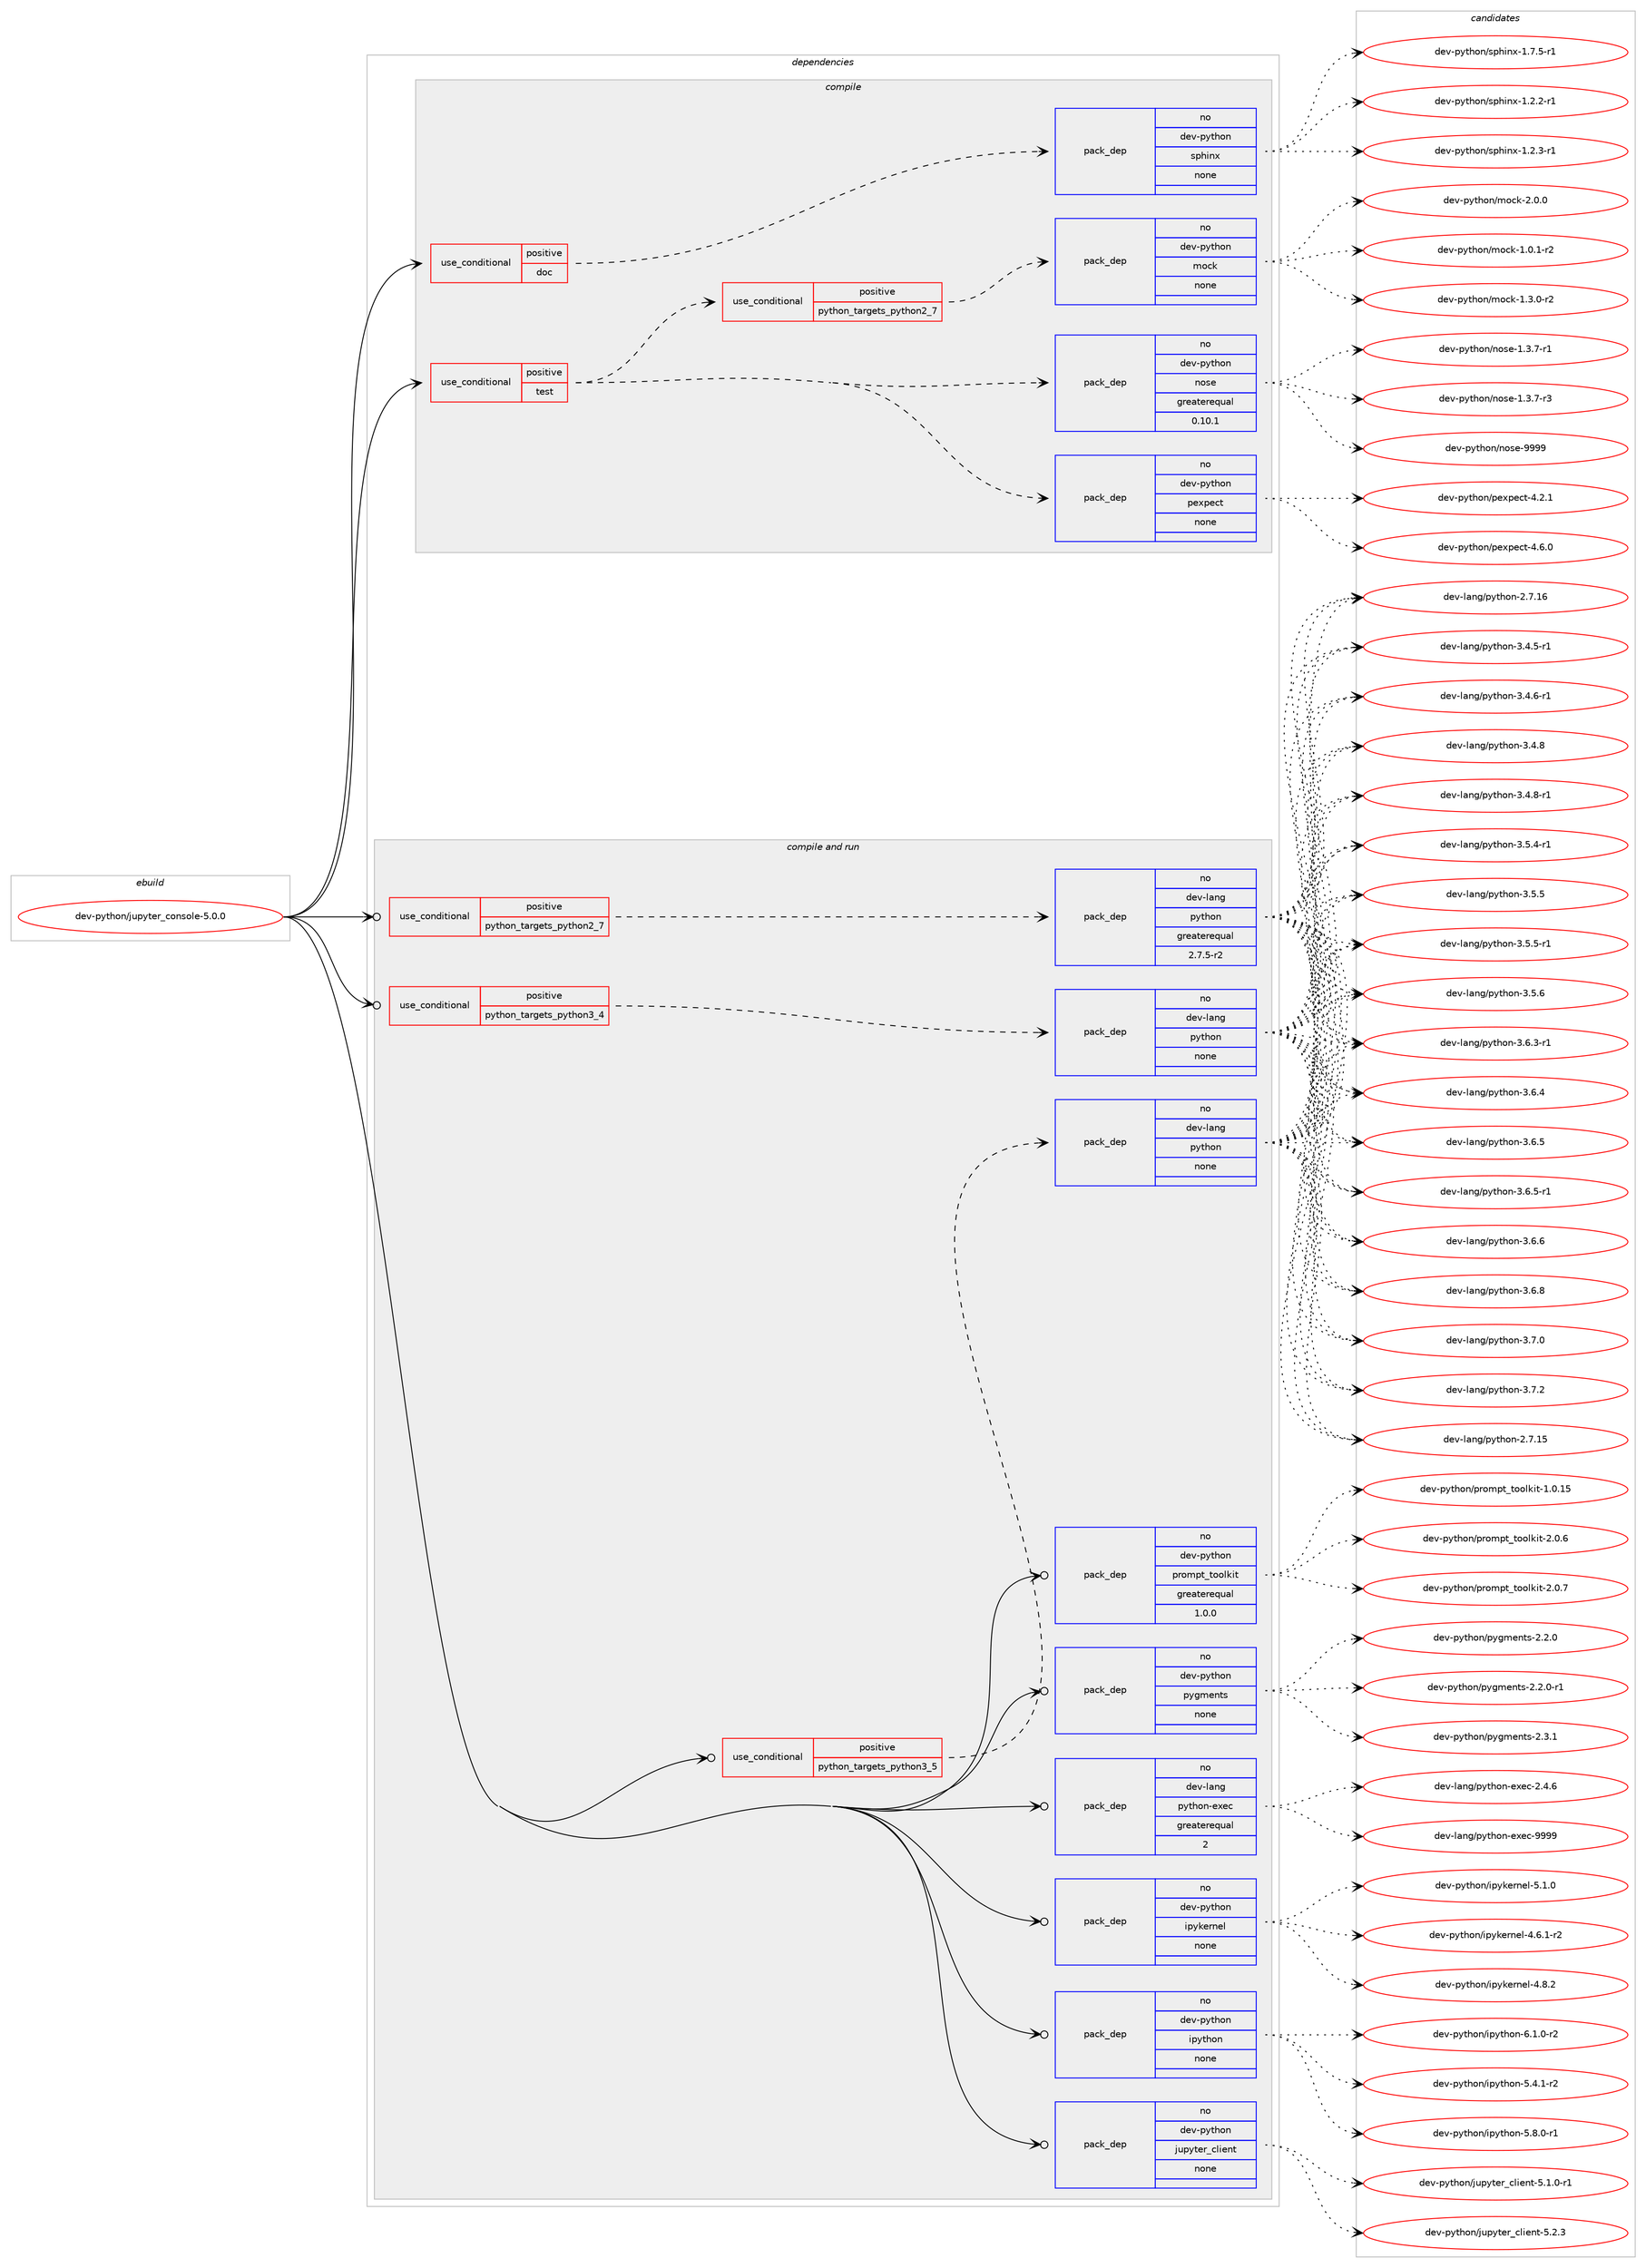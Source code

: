 digraph prolog {

# *************
# Graph options
# *************

newrank=true;
concentrate=true;
compound=true;
graph [rankdir=LR,fontname=Helvetica,fontsize=10,ranksep=1.5];#, ranksep=2.5, nodesep=0.2];
edge  [arrowhead=vee];
node  [fontname=Helvetica,fontsize=10];

# **********
# The ebuild
# **********

subgraph cluster_leftcol {
color=gray;
rank=same;
label=<<i>ebuild</i>>;
id [label="dev-python/jupyter_console-5.0.0", color=red, width=4, href="../dev-python/jupyter_console-5.0.0.svg"];
}

# ****************
# The dependencies
# ****************

subgraph cluster_midcol {
color=gray;
label=<<i>dependencies</i>>;
subgraph cluster_compile {
fillcolor="#eeeeee";
style=filled;
label=<<i>compile</i>>;
subgraph cond376557 {
dependency1416081 [label=<<TABLE BORDER="0" CELLBORDER="1" CELLSPACING="0" CELLPADDING="4"><TR><TD ROWSPAN="3" CELLPADDING="10">use_conditional</TD></TR><TR><TD>positive</TD></TR><TR><TD>doc</TD></TR></TABLE>>, shape=none, color=red];
subgraph pack1016252 {
dependency1416082 [label=<<TABLE BORDER="0" CELLBORDER="1" CELLSPACING="0" CELLPADDING="4" WIDTH="220"><TR><TD ROWSPAN="6" CELLPADDING="30">pack_dep</TD></TR><TR><TD WIDTH="110">no</TD></TR><TR><TD>dev-python</TD></TR><TR><TD>sphinx</TD></TR><TR><TD>none</TD></TR><TR><TD></TD></TR></TABLE>>, shape=none, color=blue];
}
dependency1416081:e -> dependency1416082:w [weight=20,style="dashed",arrowhead="vee"];
}
id:e -> dependency1416081:w [weight=20,style="solid",arrowhead="vee"];
subgraph cond376558 {
dependency1416083 [label=<<TABLE BORDER="0" CELLBORDER="1" CELLSPACING="0" CELLPADDING="4"><TR><TD ROWSPAN="3" CELLPADDING="10">use_conditional</TD></TR><TR><TD>positive</TD></TR><TR><TD>test</TD></TR></TABLE>>, shape=none, color=red];
subgraph cond376559 {
dependency1416084 [label=<<TABLE BORDER="0" CELLBORDER="1" CELLSPACING="0" CELLPADDING="4"><TR><TD ROWSPAN="3" CELLPADDING="10">use_conditional</TD></TR><TR><TD>positive</TD></TR><TR><TD>python_targets_python2_7</TD></TR></TABLE>>, shape=none, color=red];
subgraph pack1016253 {
dependency1416085 [label=<<TABLE BORDER="0" CELLBORDER="1" CELLSPACING="0" CELLPADDING="4" WIDTH="220"><TR><TD ROWSPAN="6" CELLPADDING="30">pack_dep</TD></TR><TR><TD WIDTH="110">no</TD></TR><TR><TD>dev-python</TD></TR><TR><TD>mock</TD></TR><TR><TD>none</TD></TR><TR><TD></TD></TR></TABLE>>, shape=none, color=blue];
}
dependency1416084:e -> dependency1416085:w [weight=20,style="dashed",arrowhead="vee"];
}
dependency1416083:e -> dependency1416084:w [weight=20,style="dashed",arrowhead="vee"];
subgraph pack1016254 {
dependency1416086 [label=<<TABLE BORDER="0" CELLBORDER="1" CELLSPACING="0" CELLPADDING="4" WIDTH="220"><TR><TD ROWSPAN="6" CELLPADDING="30">pack_dep</TD></TR><TR><TD WIDTH="110">no</TD></TR><TR><TD>dev-python</TD></TR><TR><TD>pexpect</TD></TR><TR><TD>none</TD></TR><TR><TD></TD></TR></TABLE>>, shape=none, color=blue];
}
dependency1416083:e -> dependency1416086:w [weight=20,style="dashed",arrowhead="vee"];
subgraph pack1016255 {
dependency1416087 [label=<<TABLE BORDER="0" CELLBORDER="1" CELLSPACING="0" CELLPADDING="4" WIDTH="220"><TR><TD ROWSPAN="6" CELLPADDING="30">pack_dep</TD></TR><TR><TD WIDTH="110">no</TD></TR><TR><TD>dev-python</TD></TR><TR><TD>nose</TD></TR><TR><TD>greaterequal</TD></TR><TR><TD>0.10.1</TD></TR></TABLE>>, shape=none, color=blue];
}
dependency1416083:e -> dependency1416087:w [weight=20,style="dashed",arrowhead="vee"];
}
id:e -> dependency1416083:w [weight=20,style="solid",arrowhead="vee"];
}
subgraph cluster_compileandrun {
fillcolor="#eeeeee";
style=filled;
label=<<i>compile and run</i>>;
subgraph cond376560 {
dependency1416088 [label=<<TABLE BORDER="0" CELLBORDER="1" CELLSPACING="0" CELLPADDING="4"><TR><TD ROWSPAN="3" CELLPADDING="10">use_conditional</TD></TR><TR><TD>positive</TD></TR><TR><TD>python_targets_python2_7</TD></TR></TABLE>>, shape=none, color=red];
subgraph pack1016256 {
dependency1416089 [label=<<TABLE BORDER="0" CELLBORDER="1" CELLSPACING="0" CELLPADDING="4" WIDTH="220"><TR><TD ROWSPAN="6" CELLPADDING="30">pack_dep</TD></TR><TR><TD WIDTH="110">no</TD></TR><TR><TD>dev-lang</TD></TR><TR><TD>python</TD></TR><TR><TD>greaterequal</TD></TR><TR><TD>2.7.5-r2</TD></TR></TABLE>>, shape=none, color=blue];
}
dependency1416088:e -> dependency1416089:w [weight=20,style="dashed",arrowhead="vee"];
}
id:e -> dependency1416088:w [weight=20,style="solid",arrowhead="odotvee"];
subgraph cond376561 {
dependency1416090 [label=<<TABLE BORDER="0" CELLBORDER="1" CELLSPACING="0" CELLPADDING="4"><TR><TD ROWSPAN="3" CELLPADDING="10">use_conditional</TD></TR><TR><TD>positive</TD></TR><TR><TD>python_targets_python3_4</TD></TR></TABLE>>, shape=none, color=red];
subgraph pack1016257 {
dependency1416091 [label=<<TABLE BORDER="0" CELLBORDER="1" CELLSPACING="0" CELLPADDING="4" WIDTH="220"><TR><TD ROWSPAN="6" CELLPADDING="30">pack_dep</TD></TR><TR><TD WIDTH="110">no</TD></TR><TR><TD>dev-lang</TD></TR><TR><TD>python</TD></TR><TR><TD>none</TD></TR><TR><TD></TD></TR></TABLE>>, shape=none, color=blue];
}
dependency1416090:e -> dependency1416091:w [weight=20,style="dashed",arrowhead="vee"];
}
id:e -> dependency1416090:w [weight=20,style="solid",arrowhead="odotvee"];
subgraph cond376562 {
dependency1416092 [label=<<TABLE BORDER="0" CELLBORDER="1" CELLSPACING="0" CELLPADDING="4"><TR><TD ROWSPAN="3" CELLPADDING="10">use_conditional</TD></TR><TR><TD>positive</TD></TR><TR><TD>python_targets_python3_5</TD></TR></TABLE>>, shape=none, color=red];
subgraph pack1016258 {
dependency1416093 [label=<<TABLE BORDER="0" CELLBORDER="1" CELLSPACING="0" CELLPADDING="4" WIDTH="220"><TR><TD ROWSPAN="6" CELLPADDING="30">pack_dep</TD></TR><TR><TD WIDTH="110">no</TD></TR><TR><TD>dev-lang</TD></TR><TR><TD>python</TD></TR><TR><TD>none</TD></TR><TR><TD></TD></TR></TABLE>>, shape=none, color=blue];
}
dependency1416092:e -> dependency1416093:w [weight=20,style="dashed",arrowhead="vee"];
}
id:e -> dependency1416092:w [weight=20,style="solid",arrowhead="odotvee"];
subgraph pack1016259 {
dependency1416094 [label=<<TABLE BORDER="0" CELLBORDER="1" CELLSPACING="0" CELLPADDING="4" WIDTH="220"><TR><TD ROWSPAN="6" CELLPADDING="30">pack_dep</TD></TR><TR><TD WIDTH="110">no</TD></TR><TR><TD>dev-lang</TD></TR><TR><TD>python-exec</TD></TR><TR><TD>greaterequal</TD></TR><TR><TD>2</TD></TR></TABLE>>, shape=none, color=blue];
}
id:e -> dependency1416094:w [weight=20,style="solid",arrowhead="odotvee"];
subgraph pack1016260 {
dependency1416095 [label=<<TABLE BORDER="0" CELLBORDER="1" CELLSPACING="0" CELLPADDING="4" WIDTH="220"><TR><TD ROWSPAN="6" CELLPADDING="30">pack_dep</TD></TR><TR><TD WIDTH="110">no</TD></TR><TR><TD>dev-python</TD></TR><TR><TD>ipykernel</TD></TR><TR><TD>none</TD></TR><TR><TD></TD></TR></TABLE>>, shape=none, color=blue];
}
id:e -> dependency1416095:w [weight=20,style="solid",arrowhead="odotvee"];
subgraph pack1016261 {
dependency1416096 [label=<<TABLE BORDER="0" CELLBORDER="1" CELLSPACING="0" CELLPADDING="4" WIDTH="220"><TR><TD ROWSPAN="6" CELLPADDING="30">pack_dep</TD></TR><TR><TD WIDTH="110">no</TD></TR><TR><TD>dev-python</TD></TR><TR><TD>ipython</TD></TR><TR><TD>none</TD></TR><TR><TD></TD></TR></TABLE>>, shape=none, color=blue];
}
id:e -> dependency1416096:w [weight=20,style="solid",arrowhead="odotvee"];
subgraph pack1016262 {
dependency1416097 [label=<<TABLE BORDER="0" CELLBORDER="1" CELLSPACING="0" CELLPADDING="4" WIDTH="220"><TR><TD ROWSPAN="6" CELLPADDING="30">pack_dep</TD></TR><TR><TD WIDTH="110">no</TD></TR><TR><TD>dev-python</TD></TR><TR><TD>jupyter_client</TD></TR><TR><TD>none</TD></TR><TR><TD></TD></TR></TABLE>>, shape=none, color=blue];
}
id:e -> dependency1416097:w [weight=20,style="solid",arrowhead="odotvee"];
subgraph pack1016263 {
dependency1416098 [label=<<TABLE BORDER="0" CELLBORDER="1" CELLSPACING="0" CELLPADDING="4" WIDTH="220"><TR><TD ROWSPAN="6" CELLPADDING="30">pack_dep</TD></TR><TR><TD WIDTH="110">no</TD></TR><TR><TD>dev-python</TD></TR><TR><TD>prompt_toolkit</TD></TR><TR><TD>greaterequal</TD></TR><TR><TD>1.0.0</TD></TR></TABLE>>, shape=none, color=blue];
}
id:e -> dependency1416098:w [weight=20,style="solid",arrowhead="odotvee"];
subgraph pack1016264 {
dependency1416099 [label=<<TABLE BORDER="0" CELLBORDER="1" CELLSPACING="0" CELLPADDING="4" WIDTH="220"><TR><TD ROWSPAN="6" CELLPADDING="30">pack_dep</TD></TR><TR><TD WIDTH="110">no</TD></TR><TR><TD>dev-python</TD></TR><TR><TD>pygments</TD></TR><TR><TD>none</TD></TR><TR><TD></TD></TR></TABLE>>, shape=none, color=blue];
}
id:e -> dependency1416099:w [weight=20,style="solid",arrowhead="odotvee"];
}
subgraph cluster_run {
fillcolor="#eeeeee";
style=filled;
label=<<i>run</i>>;
}
}

# **************
# The candidates
# **************

subgraph cluster_choices {
rank=same;
color=gray;
label=<<i>candidates</i>>;

subgraph choice1016252 {
color=black;
nodesep=1;
choice10010111845112121116104111110471151121041051101204549465046504511449 [label="dev-python/sphinx-1.2.2-r1", color=red, width=4,href="../dev-python/sphinx-1.2.2-r1.svg"];
choice10010111845112121116104111110471151121041051101204549465046514511449 [label="dev-python/sphinx-1.2.3-r1", color=red, width=4,href="../dev-python/sphinx-1.2.3-r1.svg"];
choice10010111845112121116104111110471151121041051101204549465546534511449 [label="dev-python/sphinx-1.7.5-r1", color=red, width=4,href="../dev-python/sphinx-1.7.5-r1.svg"];
dependency1416082:e -> choice10010111845112121116104111110471151121041051101204549465046504511449:w [style=dotted,weight="100"];
dependency1416082:e -> choice10010111845112121116104111110471151121041051101204549465046514511449:w [style=dotted,weight="100"];
dependency1416082:e -> choice10010111845112121116104111110471151121041051101204549465546534511449:w [style=dotted,weight="100"];
}
subgraph choice1016253 {
color=black;
nodesep=1;
choice1001011184511212111610411111047109111991074549464846494511450 [label="dev-python/mock-1.0.1-r2", color=red, width=4,href="../dev-python/mock-1.0.1-r2.svg"];
choice1001011184511212111610411111047109111991074549465146484511450 [label="dev-python/mock-1.3.0-r2", color=red, width=4,href="../dev-python/mock-1.3.0-r2.svg"];
choice100101118451121211161041111104710911199107455046484648 [label="dev-python/mock-2.0.0", color=red, width=4,href="../dev-python/mock-2.0.0.svg"];
dependency1416085:e -> choice1001011184511212111610411111047109111991074549464846494511450:w [style=dotted,weight="100"];
dependency1416085:e -> choice1001011184511212111610411111047109111991074549465146484511450:w [style=dotted,weight="100"];
dependency1416085:e -> choice100101118451121211161041111104710911199107455046484648:w [style=dotted,weight="100"];
}
subgraph choice1016254 {
color=black;
nodesep=1;
choice100101118451121211161041111104711210112011210199116455246504649 [label="dev-python/pexpect-4.2.1", color=red, width=4,href="../dev-python/pexpect-4.2.1.svg"];
choice100101118451121211161041111104711210112011210199116455246544648 [label="dev-python/pexpect-4.6.0", color=red, width=4,href="../dev-python/pexpect-4.6.0.svg"];
dependency1416086:e -> choice100101118451121211161041111104711210112011210199116455246504649:w [style=dotted,weight="100"];
dependency1416086:e -> choice100101118451121211161041111104711210112011210199116455246544648:w [style=dotted,weight="100"];
}
subgraph choice1016255 {
color=black;
nodesep=1;
choice10010111845112121116104111110471101111151014549465146554511449 [label="dev-python/nose-1.3.7-r1", color=red, width=4,href="../dev-python/nose-1.3.7-r1.svg"];
choice10010111845112121116104111110471101111151014549465146554511451 [label="dev-python/nose-1.3.7-r3", color=red, width=4,href="../dev-python/nose-1.3.7-r3.svg"];
choice10010111845112121116104111110471101111151014557575757 [label="dev-python/nose-9999", color=red, width=4,href="../dev-python/nose-9999.svg"];
dependency1416087:e -> choice10010111845112121116104111110471101111151014549465146554511449:w [style=dotted,weight="100"];
dependency1416087:e -> choice10010111845112121116104111110471101111151014549465146554511451:w [style=dotted,weight="100"];
dependency1416087:e -> choice10010111845112121116104111110471101111151014557575757:w [style=dotted,weight="100"];
}
subgraph choice1016256 {
color=black;
nodesep=1;
choice10010111845108971101034711212111610411111045504655464953 [label="dev-lang/python-2.7.15", color=red, width=4,href="../dev-lang/python-2.7.15.svg"];
choice10010111845108971101034711212111610411111045504655464954 [label="dev-lang/python-2.7.16", color=red, width=4,href="../dev-lang/python-2.7.16.svg"];
choice1001011184510897110103471121211161041111104551465246534511449 [label="dev-lang/python-3.4.5-r1", color=red, width=4,href="../dev-lang/python-3.4.5-r1.svg"];
choice1001011184510897110103471121211161041111104551465246544511449 [label="dev-lang/python-3.4.6-r1", color=red, width=4,href="../dev-lang/python-3.4.6-r1.svg"];
choice100101118451089711010347112121116104111110455146524656 [label="dev-lang/python-3.4.8", color=red, width=4,href="../dev-lang/python-3.4.8.svg"];
choice1001011184510897110103471121211161041111104551465246564511449 [label="dev-lang/python-3.4.8-r1", color=red, width=4,href="../dev-lang/python-3.4.8-r1.svg"];
choice1001011184510897110103471121211161041111104551465346524511449 [label="dev-lang/python-3.5.4-r1", color=red, width=4,href="../dev-lang/python-3.5.4-r1.svg"];
choice100101118451089711010347112121116104111110455146534653 [label="dev-lang/python-3.5.5", color=red, width=4,href="../dev-lang/python-3.5.5.svg"];
choice1001011184510897110103471121211161041111104551465346534511449 [label="dev-lang/python-3.5.5-r1", color=red, width=4,href="../dev-lang/python-3.5.5-r1.svg"];
choice100101118451089711010347112121116104111110455146534654 [label="dev-lang/python-3.5.6", color=red, width=4,href="../dev-lang/python-3.5.6.svg"];
choice1001011184510897110103471121211161041111104551465446514511449 [label="dev-lang/python-3.6.3-r1", color=red, width=4,href="../dev-lang/python-3.6.3-r1.svg"];
choice100101118451089711010347112121116104111110455146544652 [label="dev-lang/python-3.6.4", color=red, width=4,href="../dev-lang/python-3.6.4.svg"];
choice100101118451089711010347112121116104111110455146544653 [label="dev-lang/python-3.6.5", color=red, width=4,href="../dev-lang/python-3.6.5.svg"];
choice1001011184510897110103471121211161041111104551465446534511449 [label="dev-lang/python-3.6.5-r1", color=red, width=4,href="../dev-lang/python-3.6.5-r1.svg"];
choice100101118451089711010347112121116104111110455146544654 [label="dev-lang/python-3.6.6", color=red, width=4,href="../dev-lang/python-3.6.6.svg"];
choice100101118451089711010347112121116104111110455146544656 [label="dev-lang/python-3.6.8", color=red, width=4,href="../dev-lang/python-3.6.8.svg"];
choice100101118451089711010347112121116104111110455146554648 [label="dev-lang/python-3.7.0", color=red, width=4,href="../dev-lang/python-3.7.0.svg"];
choice100101118451089711010347112121116104111110455146554650 [label="dev-lang/python-3.7.2", color=red, width=4,href="../dev-lang/python-3.7.2.svg"];
dependency1416089:e -> choice10010111845108971101034711212111610411111045504655464953:w [style=dotted,weight="100"];
dependency1416089:e -> choice10010111845108971101034711212111610411111045504655464954:w [style=dotted,weight="100"];
dependency1416089:e -> choice1001011184510897110103471121211161041111104551465246534511449:w [style=dotted,weight="100"];
dependency1416089:e -> choice1001011184510897110103471121211161041111104551465246544511449:w [style=dotted,weight="100"];
dependency1416089:e -> choice100101118451089711010347112121116104111110455146524656:w [style=dotted,weight="100"];
dependency1416089:e -> choice1001011184510897110103471121211161041111104551465246564511449:w [style=dotted,weight="100"];
dependency1416089:e -> choice1001011184510897110103471121211161041111104551465346524511449:w [style=dotted,weight="100"];
dependency1416089:e -> choice100101118451089711010347112121116104111110455146534653:w [style=dotted,weight="100"];
dependency1416089:e -> choice1001011184510897110103471121211161041111104551465346534511449:w [style=dotted,weight="100"];
dependency1416089:e -> choice100101118451089711010347112121116104111110455146534654:w [style=dotted,weight="100"];
dependency1416089:e -> choice1001011184510897110103471121211161041111104551465446514511449:w [style=dotted,weight="100"];
dependency1416089:e -> choice100101118451089711010347112121116104111110455146544652:w [style=dotted,weight="100"];
dependency1416089:e -> choice100101118451089711010347112121116104111110455146544653:w [style=dotted,weight="100"];
dependency1416089:e -> choice1001011184510897110103471121211161041111104551465446534511449:w [style=dotted,weight="100"];
dependency1416089:e -> choice100101118451089711010347112121116104111110455146544654:w [style=dotted,weight="100"];
dependency1416089:e -> choice100101118451089711010347112121116104111110455146544656:w [style=dotted,weight="100"];
dependency1416089:e -> choice100101118451089711010347112121116104111110455146554648:w [style=dotted,weight="100"];
dependency1416089:e -> choice100101118451089711010347112121116104111110455146554650:w [style=dotted,weight="100"];
}
subgraph choice1016257 {
color=black;
nodesep=1;
choice10010111845108971101034711212111610411111045504655464953 [label="dev-lang/python-2.7.15", color=red, width=4,href="../dev-lang/python-2.7.15.svg"];
choice10010111845108971101034711212111610411111045504655464954 [label="dev-lang/python-2.7.16", color=red, width=4,href="../dev-lang/python-2.7.16.svg"];
choice1001011184510897110103471121211161041111104551465246534511449 [label="dev-lang/python-3.4.5-r1", color=red, width=4,href="../dev-lang/python-3.4.5-r1.svg"];
choice1001011184510897110103471121211161041111104551465246544511449 [label="dev-lang/python-3.4.6-r1", color=red, width=4,href="../dev-lang/python-3.4.6-r1.svg"];
choice100101118451089711010347112121116104111110455146524656 [label="dev-lang/python-3.4.8", color=red, width=4,href="../dev-lang/python-3.4.8.svg"];
choice1001011184510897110103471121211161041111104551465246564511449 [label="dev-lang/python-3.4.8-r1", color=red, width=4,href="../dev-lang/python-3.4.8-r1.svg"];
choice1001011184510897110103471121211161041111104551465346524511449 [label="dev-lang/python-3.5.4-r1", color=red, width=4,href="../dev-lang/python-3.5.4-r1.svg"];
choice100101118451089711010347112121116104111110455146534653 [label="dev-lang/python-3.5.5", color=red, width=4,href="../dev-lang/python-3.5.5.svg"];
choice1001011184510897110103471121211161041111104551465346534511449 [label="dev-lang/python-3.5.5-r1", color=red, width=4,href="../dev-lang/python-3.5.5-r1.svg"];
choice100101118451089711010347112121116104111110455146534654 [label="dev-lang/python-3.5.6", color=red, width=4,href="../dev-lang/python-3.5.6.svg"];
choice1001011184510897110103471121211161041111104551465446514511449 [label="dev-lang/python-3.6.3-r1", color=red, width=4,href="../dev-lang/python-3.6.3-r1.svg"];
choice100101118451089711010347112121116104111110455146544652 [label="dev-lang/python-3.6.4", color=red, width=4,href="../dev-lang/python-3.6.4.svg"];
choice100101118451089711010347112121116104111110455146544653 [label="dev-lang/python-3.6.5", color=red, width=4,href="../dev-lang/python-3.6.5.svg"];
choice1001011184510897110103471121211161041111104551465446534511449 [label="dev-lang/python-3.6.5-r1", color=red, width=4,href="../dev-lang/python-3.6.5-r1.svg"];
choice100101118451089711010347112121116104111110455146544654 [label="dev-lang/python-3.6.6", color=red, width=4,href="../dev-lang/python-3.6.6.svg"];
choice100101118451089711010347112121116104111110455146544656 [label="dev-lang/python-3.6.8", color=red, width=4,href="../dev-lang/python-3.6.8.svg"];
choice100101118451089711010347112121116104111110455146554648 [label="dev-lang/python-3.7.0", color=red, width=4,href="../dev-lang/python-3.7.0.svg"];
choice100101118451089711010347112121116104111110455146554650 [label="dev-lang/python-3.7.2", color=red, width=4,href="../dev-lang/python-3.7.2.svg"];
dependency1416091:e -> choice10010111845108971101034711212111610411111045504655464953:w [style=dotted,weight="100"];
dependency1416091:e -> choice10010111845108971101034711212111610411111045504655464954:w [style=dotted,weight="100"];
dependency1416091:e -> choice1001011184510897110103471121211161041111104551465246534511449:w [style=dotted,weight="100"];
dependency1416091:e -> choice1001011184510897110103471121211161041111104551465246544511449:w [style=dotted,weight="100"];
dependency1416091:e -> choice100101118451089711010347112121116104111110455146524656:w [style=dotted,weight="100"];
dependency1416091:e -> choice1001011184510897110103471121211161041111104551465246564511449:w [style=dotted,weight="100"];
dependency1416091:e -> choice1001011184510897110103471121211161041111104551465346524511449:w [style=dotted,weight="100"];
dependency1416091:e -> choice100101118451089711010347112121116104111110455146534653:w [style=dotted,weight="100"];
dependency1416091:e -> choice1001011184510897110103471121211161041111104551465346534511449:w [style=dotted,weight="100"];
dependency1416091:e -> choice100101118451089711010347112121116104111110455146534654:w [style=dotted,weight="100"];
dependency1416091:e -> choice1001011184510897110103471121211161041111104551465446514511449:w [style=dotted,weight="100"];
dependency1416091:e -> choice100101118451089711010347112121116104111110455146544652:w [style=dotted,weight="100"];
dependency1416091:e -> choice100101118451089711010347112121116104111110455146544653:w [style=dotted,weight="100"];
dependency1416091:e -> choice1001011184510897110103471121211161041111104551465446534511449:w [style=dotted,weight="100"];
dependency1416091:e -> choice100101118451089711010347112121116104111110455146544654:w [style=dotted,weight="100"];
dependency1416091:e -> choice100101118451089711010347112121116104111110455146544656:w [style=dotted,weight="100"];
dependency1416091:e -> choice100101118451089711010347112121116104111110455146554648:w [style=dotted,weight="100"];
dependency1416091:e -> choice100101118451089711010347112121116104111110455146554650:w [style=dotted,weight="100"];
}
subgraph choice1016258 {
color=black;
nodesep=1;
choice10010111845108971101034711212111610411111045504655464953 [label="dev-lang/python-2.7.15", color=red, width=4,href="../dev-lang/python-2.7.15.svg"];
choice10010111845108971101034711212111610411111045504655464954 [label="dev-lang/python-2.7.16", color=red, width=4,href="../dev-lang/python-2.7.16.svg"];
choice1001011184510897110103471121211161041111104551465246534511449 [label="dev-lang/python-3.4.5-r1", color=red, width=4,href="../dev-lang/python-3.4.5-r1.svg"];
choice1001011184510897110103471121211161041111104551465246544511449 [label="dev-lang/python-3.4.6-r1", color=red, width=4,href="../dev-lang/python-3.4.6-r1.svg"];
choice100101118451089711010347112121116104111110455146524656 [label="dev-lang/python-3.4.8", color=red, width=4,href="../dev-lang/python-3.4.8.svg"];
choice1001011184510897110103471121211161041111104551465246564511449 [label="dev-lang/python-3.4.8-r1", color=red, width=4,href="../dev-lang/python-3.4.8-r1.svg"];
choice1001011184510897110103471121211161041111104551465346524511449 [label="dev-lang/python-3.5.4-r1", color=red, width=4,href="../dev-lang/python-3.5.4-r1.svg"];
choice100101118451089711010347112121116104111110455146534653 [label="dev-lang/python-3.5.5", color=red, width=4,href="../dev-lang/python-3.5.5.svg"];
choice1001011184510897110103471121211161041111104551465346534511449 [label="dev-lang/python-3.5.5-r1", color=red, width=4,href="../dev-lang/python-3.5.5-r1.svg"];
choice100101118451089711010347112121116104111110455146534654 [label="dev-lang/python-3.5.6", color=red, width=4,href="../dev-lang/python-3.5.6.svg"];
choice1001011184510897110103471121211161041111104551465446514511449 [label="dev-lang/python-3.6.3-r1", color=red, width=4,href="../dev-lang/python-3.6.3-r1.svg"];
choice100101118451089711010347112121116104111110455146544652 [label="dev-lang/python-3.6.4", color=red, width=4,href="../dev-lang/python-3.6.4.svg"];
choice100101118451089711010347112121116104111110455146544653 [label="dev-lang/python-3.6.5", color=red, width=4,href="../dev-lang/python-3.6.5.svg"];
choice1001011184510897110103471121211161041111104551465446534511449 [label="dev-lang/python-3.6.5-r1", color=red, width=4,href="../dev-lang/python-3.6.5-r1.svg"];
choice100101118451089711010347112121116104111110455146544654 [label="dev-lang/python-3.6.6", color=red, width=4,href="../dev-lang/python-3.6.6.svg"];
choice100101118451089711010347112121116104111110455146544656 [label="dev-lang/python-3.6.8", color=red, width=4,href="../dev-lang/python-3.6.8.svg"];
choice100101118451089711010347112121116104111110455146554648 [label="dev-lang/python-3.7.0", color=red, width=4,href="../dev-lang/python-3.7.0.svg"];
choice100101118451089711010347112121116104111110455146554650 [label="dev-lang/python-3.7.2", color=red, width=4,href="../dev-lang/python-3.7.2.svg"];
dependency1416093:e -> choice10010111845108971101034711212111610411111045504655464953:w [style=dotted,weight="100"];
dependency1416093:e -> choice10010111845108971101034711212111610411111045504655464954:w [style=dotted,weight="100"];
dependency1416093:e -> choice1001011184510897110103471121211161041111104551465246534511449:w [style=dotted,weight="100"];
dependency1416093:e -> choice1001011184510897110103471121211161041111104551465246544511449:w [style=dotted,weight="100"];
dependency1416093:e -> choice100101118451089711010347112121116104111110455146524656:w [style=dotted,weight="100"];
dependency1416093:e -> choice1001011184510897110103471121211161041111104551465246564511449:w [style=dotted,weight="100"];
dependency1416093:e -> choice1001011184510897110103471121211161041111104551465346524511449:w [style=dotted,weight="100"];
dependency1416093:e -> choice100101118451089711010347112121116104111110455146534653:w [style=dotted,weight="100"];
dependency1416093:e -> choice1001011184510897110103471121211161041111104551465346534511449:w [style=dotted,weight="100"];
dependency1416093:e -> choice100101118451089711010347112121116104111110455146534654:w [style=dotted,weight="100"];
dependency1416093:e -> choice1001011184510897110103471121211161041111104551465446514511449:w [style=dotted,weight="100"];
dependency1416093:e -> choice100101118451089711010347112121116104111110455146544652:w [style=dotted,weight="100"];
dependency1416093:e -> choice100101118451089711010347112121116104111110455146544653:w [style=dotted,weight="100"];
dependency1416093:e -> choice1001011184510897110103471121211161041111104551465446534511449:w [style=dotted,weight="100"];
dependency1416093:e -> choice100101118451089711010347112121116104111110455146544654:w [style=dotted,weight="100"];
dependency1416093:e -> choice100101118451089711010347112121116104111110455146544656:w [style=dotted,weight="100"];
dependency1416093:e -> choice100101118451089711010347112121116104111110455146554648:w [style=dotted,weight="100"];
dependency1416093:e -> choice100101118451089711010347112121116104111110455146554650:w [style=dotted,weight="100"];
}
subgraph choice1016259 {
color=black;
nodesep=1;
choice1001011184510897110103471121211161041111104510112010199455046524654 [label="dev-lang/python-exec-2.4.6", color=red, width=4,href="../dev-lang/python-exec-2.4.6.svg"];
choice10010111845108971101034711212111610411111045101120101994557575757 [label="dev-lang/python-exec-9999", color=red, width=4,href="../dev-lang/python-exec-9999.svg"];
dependency1416094:e -> choice1001011184510897110103471121211161041111104510112010199455046524654:w [style=dotted,weight="100"];
dependency1416094:e -> choice10010111845108971101034711212111610411111045101120101994557575757:w [style=dotted,weight="100"];
}
subgraph choice1016260 {
color=black;
nodesep=1;
choice10010111845112121116104111110471051121211071011141101011084552465446494511450 [label="dev-python/ipykernel-4.6.1-r2", color=red, width=4,href="../dev-python/ipykernel-4.6.1-r2.svg"];
choice1001011184511212111610411111047105112121107101114110101108455246564650 [label="dev-python/ipykernel-4.8.2", color=red, width=4,href="../dev-python/ipykernel-4.8.2.svg"];
choice1001011184511212111610411111047105112121107101114110101108455346494648 [label="dev-python/ipykernel-5.1.0", color=red, width=4,href="../dev-python/ipykernel-5.1.0.svg"];
dependency1416095:e -> choice10010111845112121116104111110471051121211071011141101011084552465446494511450:w [style=dotted,weight="100"];
dependency1416095:e -> choice1001011184511212111610411111047105112121107101114110101108455246564650:w [style=dotted,weight="100"];
dependency1416095:e -> choice1001011184511212111610411111047105112121107101114110101108455346494648:w [style=dotted,weight="100"];
}
subgraph choice1016261 {
color=black;
nodesep=1;
choice10010111845112121116104111110471051121211161041111104553465246494511450 [label="dev-python/ipython-5.4.1-r2", color=red, width=4,href="../dev-python/ipython-5.4.1-r2.svg"];
choice10010111845112121116104111110471051121211161041111104553465646484511449 [label="dev-python/ipython-5.8.0-r1", color=red, width=4,href="../dev-python/ipython-5.8.0-r1.svg"];
choice10010111845112121116104111110471051121211161041111104554464946484511450 [label="dev-python/ipython-6.1.0-r2", color=red, width=4,href="../dev-python/ipython-6.1.0-r2.svg"];
dependency1416096:e -> choice10010111845112121116104111110471051121211161041111104553465246494511450:w [style=dotted,weight="100"];
dependency1416096:e -> choice10010111845112121116104111110471051121211161041111104553465646484511449:w [style=dotted,weight="100"];
dependency1416096:e -> choice10010111845112121116104111110471051121211161041111104554464946484511450:w [style=dotted,weight="100"];
}
subgraph choice1016262 {
color=black;
nodesep=1;
choice100101118451121211161041111104710611711212111610111495991081051011101164553464946484511449 [label="dev-python/jupyter_client-5.1.0-r1", color=red, width=4,href="../dev-python/jupyter_client-5.1.0-r1.svg"];
choice10010111845112121116104111110471061171121211161011149599108105101110116455346504651 [label="dev-python/jupyter_client-5.2.3", color=red, width=4,href="../dev-python/jupyter_client-5.2.3.svg"];
dependency1416097:e -> choice100101118451121211161041111104710611711212111610111495991081051011101164553464946484511449:w [style=dotted,weight="100"];
dependency1416097:e -> choice10010111845112121116104111110471061171121211161011149599108105101110116455346504651:w [style=dotted,weight="100"];
}
subgraph choice1016263 {
color=black;
nodesep=1;
choice10010111845112121116104111110471121141111091121169511611111110810710511645494648464953 [label="dev-python/prompt_toolkit-1.0.15", color=red, width=4,href="../dev-python/prompt_toolkit-1.0.15.svg"];
choice100101118451121211161041111104711211411110911211695116111111108107105116455046484654 [label="dev-python/prompt_toolkit-2.0.6", color=red, width=4,href="../dev-python/prompt_toolkit-2.0.6.svg"];
choice100101118451121211161041111104711211411110911211695116111111108107105116455046484655 [label="dev-python/prompt_toolkit-2.0.7", color=red, width=4,href="../dev-python/prompt_toolkit-2.0.7.svg"];
dependency1416098:e -> choice10010111845112121116104111110471121141111091121169511611111110810710511645494648464953:w [style=dotted,weight="100"];
dependency1416098:e -> choice100101118451121211161041111104711211411110911211695116111111108107105116455046484654:w [style=dotted,weight="100"];
dependency1416098:e -> choice100101118451121211161041111104711211411110911211695116111111108107105116455046484655:w [style=dotted,weight="100"];
}
subgraph choice1016264 {
color=black;
nodesep=1;
choice1001011184511212111610411111047112121103109101110116115455046504648 [label="dev-python/pygments-2.2.0", color=red, width=4,href="../dev-python/pygments-2.2.0.svg"];
choice10010111845112121116104111110471121211031091011101161154550465046484511449 [label="dev-python/pygments-2.2.0-r1", color=red, width=4,href="../dev-python/pygments-2.2.0-r1.svg"];
choice1001011184511212111610411111047112121103109101110116115455046514649 [label="dev-python/pygments-2.3.1", color=red, width=4,href="../dev-python/pygments-2.3.1.svg"];
dependency1416099:e -> choice1001011184511212111610411111047112121103109101110116115455046504648:w [style=dotted,weight="100"];
dependency1416099:e -> choice10010111845112121116104111110471121211031091011101161154550465046484511449:w [style=dotted,weight="100"];
dependency1416099:e -> choice1001011184511212111610411111047112121103109101110116115455046514649:w [style=dotted,weight="100"];
}
}

}
